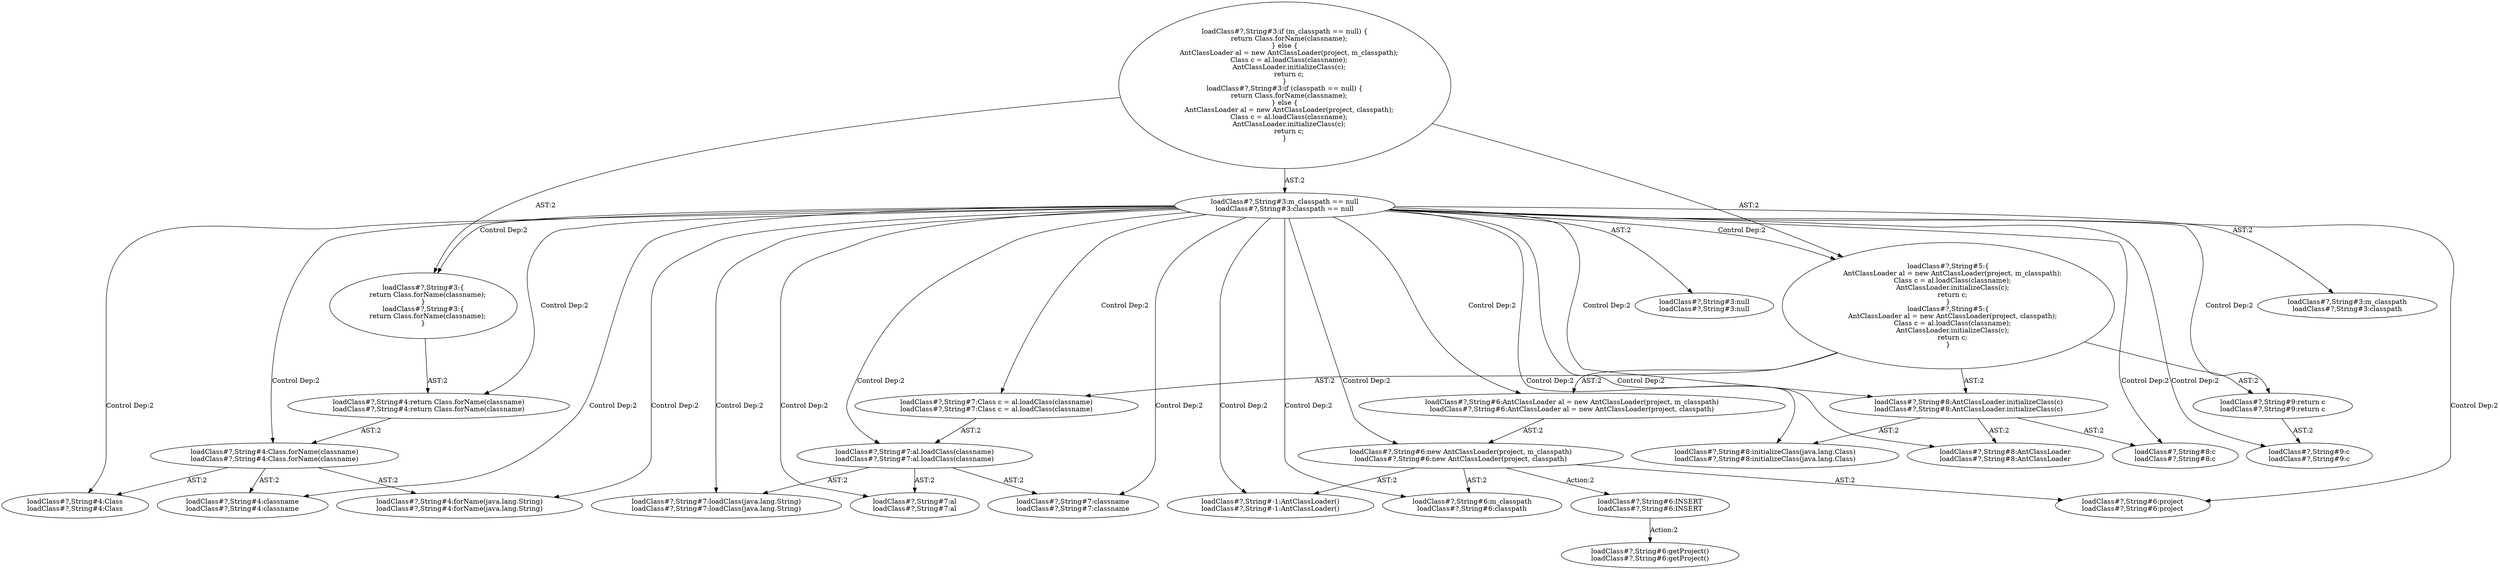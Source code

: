 digraph "Pattern" {
0 [label="loadClass#?,String#6:INSERT
loadClass#?,String#6:INSERT" shape=ellipse]
1 [label="loadClass#?,String#6:new AntClassLoader(project, m_classpath)
loadClass#?,String#6:new AntClassLoader(project, classpath)" shape=ellipse]
2 [label="loadClass#?,String#3:m_classpath == null
loadClass#?,String#3:classpath == null" shape=ellipse]
3 [label="loadClass#?,String#3:if (m_classpath == null) \{
    return Class.forName(classname);
\} else \{
    AntClassLoader al = new AntClassLoader(project, m_classpath);
    Class c = al.loadClass(classname);
    AntClassLoader.initializeClass(c);
    return c;
\}
loadClass#?,String#3:if (classpath == null) \{
    return Class.forName(classname);
\} else \{
    AntClassLoader al = new AntClassLoader(project, classpath);
    Class c = al.loadClass(classname);
    AntClassLoader.initializeClass(c);
    return c;
\}" shape=ellipse]
4 [label="loadClass#?,String#3:m_classpath
loadClass#?,String#3:classpath" shape=ellipse]
5 [label="loadClass#?,String#3:null
loadClass#?,String#3:null" shape=ellipse]
6 [label="loadClass#?,String#3:\{
    return Class.forName(classname);
\}
loadClass#?,String#3:\{
    return Class.forName(classname);
\}" shape=ellipse]
7 [label="loadClass#?,String#4:return Class.forName(classname)
loadClass#?,String#4:return Class.forName(classname)" shape=ellipse]
8 [label="loadClass#?,String#4:Class.forName(classname)
loadClass#?,String#4:Class.forName(classname)" shape=ellipse]
9 [label="loadClass#?,String#4:forName(java.lang.String)
loadClass#?,String#4:forName(java.lang.String)" shape=ellipse]
10 [label="loadClass#?,String#4:Class
loadClass#?,String#4:Class" shape=ellipse]
11 [label="loadClass#?,String#4:classname
loadClass#?,String#4:classname" shape=ellipse]
12 [label="loadClass#?,String#5:\{
    AntClassLoader al = new AntClassLoader(project, m_classpath);
    Class c = al.loadClass(classname);
    AntClassLoader.initializeClass(c);
    return c;
\}
loadClass#?,String#5:\{
    AntClassLoader al = new AntClassLoader(project, classpath);
    Class c = al.loadClass(classname);
    AntClassLoader.initializeClass(c);
    return c;
\}" shape=ellipse]
13 [label="loadClass#?,String#6:AntClassLoader al = new AntClassLoader(project, m_classpath)
loadClass#?,String#6:AntClassLoader al = new AntClassLoader(project, classpath)" shape=ellipse]
14 [label="loadClass#?,String#-1:AntClassLoader()
loadClass#?,String#-1:AntClassLoader()" shape=ellipse]
15 [label="loadClass#?,String#6:project
loadClass#?,String#6:project" shape=ellipse]
16 [label="loadClass#?,String#6:m_classpath
loadClass#?,String#6:classpath" shape=ellipse]
17 [label="loadClass#?,String#7:Class c = al.loadClass(classname)
loadClass#?,String#7:Class c = al.loadClass(classname)" shape=ellipse]
18 [label="loadClass#?,String#7:al.loadClass(classname)
loadClass#?,String#7:al.loadClass(classname)" shape=ellipse]
19 [label="loadClass#?,String#7:loadClass(java.lang.String)
loadClass#?,String#7:loadClass(java.lang.String)" shape=ellipse]
20 [label="loadClass#?,String#7:al
loadClass#?,String#7:al" shape=ellipse]
21 [label="loadClass#?,String#7:classname
loadClass#?,String#7:classname" shape=ellipse]
22 [label="loadClass#?,String#8:AntClassLoader.initializeClass(c)
loadClass#?,String#8:AntClassLoader.initializeClass(c)" shape=ellipse]
23 [label="loadClass#?,String#8:initializeClass(java.lang.Class)
loadClass#?,String#8:initializeClass(java.lang.Class)" shape=ellipse]
24 [label="loadClass#?,String#8:AntClassLoader
loadClass#?,String#8:AntClassLoader" shape=ellipse]
25 [label="loadClass#?,String#8:c
loadClass#?,String#8:c" shape=ellipse]
26 [label="loadClass#?,String#9:return c
loadClass#?,String#9:return c" shape=ellipse]
27 [label="loadClass#?,String#9:c
loadClass#?,String#9:c" shape=ellipse]
28 [label="loadClass#?,String#6:getProject()
loadClass#?,String#6:getProject()" shape=ellipse]
0 -> 28 [label="Action:2"];
1 -> 0 [label="Action:2"];
1 -> 14 [label="AST:2"];
1 -> 15 [label="AST:2"];
1 -> 16 [label="AST:2"];
2 -> 1 [label="Control Dep:2"];
2 -> 4 [label="AST:2"];
2 -> 5 [label="AST:2"];
2 -> 6 [label="Control Dep:2"];
2 -> 7 [label="Control Dep:2"];
2 -> 8 [label="Control Dep:2"];
2 -> 9 [label="Control Dep:2"];
2 -> 10 [label="Control Dep:2"];
2 -> 11 [label="Control Dep:2"];
2 -> 12 [label="Control Dep:2"];
2 -> 13 [label="Control Dep:2"];
2 -> 14 [label="Control Dep:2"];
2 -> 15 [label="Control Dep:2"];
2 -> 16 [label="Control Dep:2"];
2 -> 17 [label="Control Dep:2"];
2 -> 18 [label="Control Dep:2"];
2 -> 19 [label="Control Dep:2"];
2 -> 20 [label="Control Dep:2"];
2 -> 21 [label="Control Dep:2"];
2 -> 22 [label="Control Dep:2"];
2 -> 23 [label="Control Dep:2"];
2 -> 24 [label="Control Dep:2"];
2 -> 25 [label="Control Dep:2"];
2 -> 26 [label="Control Dep:2"];
2 -> 27 [label="Control Dep:2"];
3 -> 2 [label="AST:2"];
3 -> 6 [label="AST:2"];
3 -> 12 [label="AST:2"];
6 -> 7 [label="AST:2"];
7 -> 8 [label="AST:2"];
8 -> 10 [label="AST:2"];
8 -> 9 [label="AST:2"];
8 -> 11 [label="AST:2"];
12 -> 13 [label="AST:2"];
12 -> 17 [label="AST:2"];
12 -> 22 [label="AST:2"];
12 -> 26 [label="AST:2"];
13 -> 1 [label="AST:2"];
17 -> 18 [label="AST:2"];
18 -> 20 [label="AST:2"];
18 -> 19 [label="AST:2"];
18 -> 21 [label="AST:2"];
22 -> 24 [label="AST:2"];
22 -> 23 [label="AST:2"];
22 -> 25 [label="AST:2"];
26 -> 27 [label="AST:2"];
}